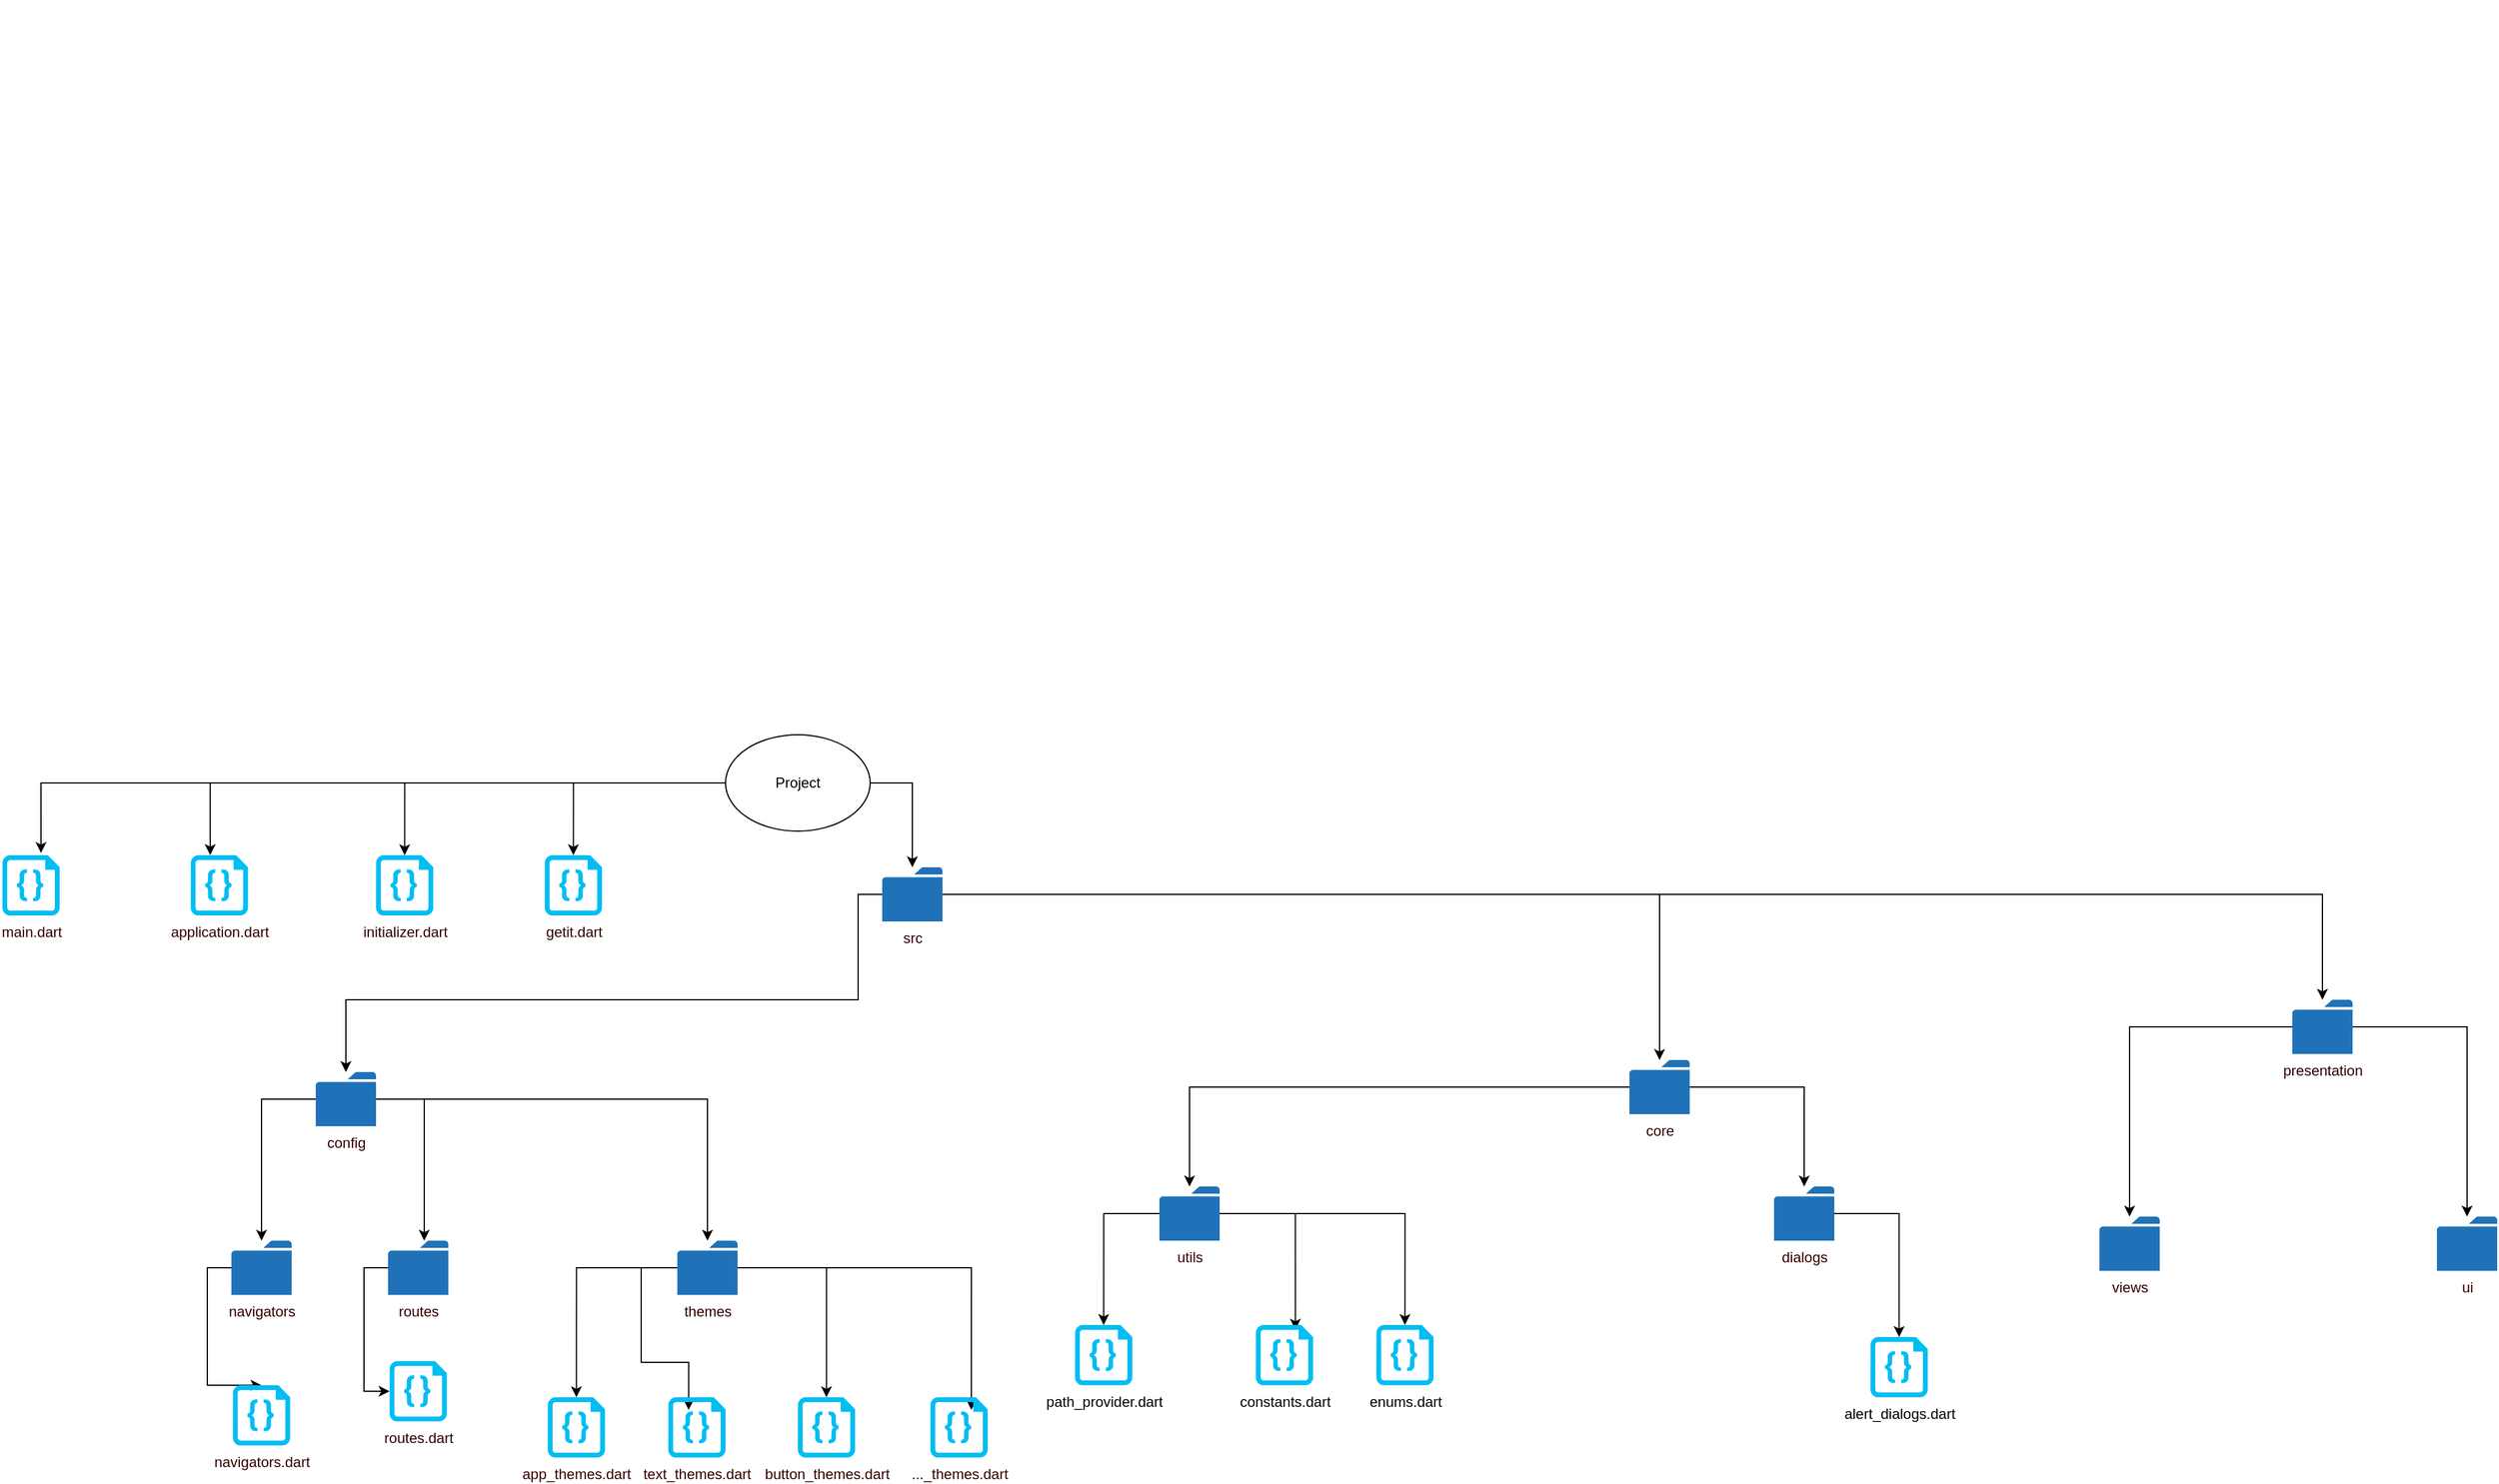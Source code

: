 <mxfile version="20.1.1" type="github" pages="2">
  <diagram id="tFQ0ERwNX2ZqUiJH5gMG" name="Page-1">
    <mxGraphModel dx="2297" dy="1853" grid="1" gridSize="10" guides="1" tooltips="1" connect="1" arrows="1" fold="1" page="1" pageScale="1" pageWidth="850" pageHeight="1100" math="0" shadow="0">
      <root>
        <mxCell id="0" />
        <mxCell id="1" parent="0" />
        <mxCell id="wdb4Ms79B8yGjbeq962m-16" style="edgeStyle=orthogonalEdgeStyle;rounded=0;orthogonalLoop=1;jettySize=auto;html=1;entryX=0.674;entryY=-0.037;entryDx=0;entryDy=0;entryPerimeter=0;fontColor=#330000;" parent="1" source="wdb4Ms79B8yGjbeq962m-2" target="wdb4Ms79B8yGjbeq962m-12" edge="1">
          <mxGeometry relative="1" as="geometry" />
        </mxCell>
        <mxCell id="wdb4Ms79B8yGjbeq962m-18" style="edgeStyle=orthogonalEdgeStyle;rounded=0;orthogonalLoop=1;jettySize=auto;html=1;entryX=0.34;entryY=-0.003;entryDx=0;entryDy=0;entryPerimeter=0;fontColor=#330000;" parent="1" source="wdb4Ms79B8yGjbeq962m-2" target="wdb4Ms79B8yGjbeq962m-11" edge="1">
          <mxGeometry relative="1" as="geometry" />
        </mxCell>
        <mxCell id="wdb4Ms79B8yGjbeq962m-19" style="edgeStyle=orthogonalEdgeStyle;rounded=0;orthogonalLoop=1;jettySize=auto;html=1;entryX=0.5;entryY=0;entryDx=0;entryDy=0;entryPerimeter=0;fontColor=#330000;" parent="1" source="wdb4Ms79B8yGjbeq962m-2" target="wdb4Ms79B8yGjbeq962m-13" edge="1">
          <mxGeometry relative="1" as="geometry" />
        </mxCell>
        <mxCell id="wdb4Ms79B8yGjbeq962m-20" style="edgeStyle=orthogonalEdgeStyle;rounded=0;orthogonalLoop=1;jettySize=auto;html=1;fontColor=#330000;" parent="1" source="wdb4Ms79B8yGjbeq962m-2" target="wdb4Ms79B8yGjbeq962m-15" edge="1">
          <mxGeometry relative="1" as="geometry" />
        </mxCell>
        <mxCell id="XSB1eu32Z3oZ6DMUe11a-2" style="edgeStyle=orthogonalEdgeStyle;rounded=0;orthogonalLoop=1;jettySize=auto;html=1;entryX=0.5;entryY=0;entryDx=0;entryDy=0;entryPerimeter=0;" edge="1" parent="1" source="wdb4Ms79B8yGjbeq962m-2" target="XSB1eu32Z3oZ6DMUe11a-1">
          <mxGeometry relative="1" as="geometry" />
        </mxCell>
        <mxCell id="wdb4Ms79B8yGjbeq962m-2" value="Project" style="ellipse;whiteSpace=wrap;html=1;" parent="1" vertex="1">
          <mxGeometry x="440" y="50" width="120" height="80" as="geometry" />
        </mxCell>
        <mxCell id="wdb4Ms79B8yGjbeq962m-11" value="&lt;div&gt;application.dart&lt;/div&gt;&lt;div&gt;&lt;br&gt;&lt;/div&gt;" style="verticalLabelPosition=bottom;html=1;verticalAlign=top;align=center;strokeColor=none;fillColor=#00BEF2;shape=mxgraph.azure.code_file;pointerEvents=1;fontColor=#330000;" parent="1" vertex="1">
          <mxGeometry x="-3.75" y="150" width="47.5" height="50" as="geometry" />
        </mxCell>
        <mxCell id="wdb4Ms79B8yGjbeq962m-12" value="main.dart" style="verticalLabelPosition=bottom;html=1;verticalAlign=top;align=center;strokeColor=none;fillColor=#00BEF2;shape=mxgraph.azure.code_file;pointerEvents=1;fontColor=#330000;" parent="1" vertex="1">
          <mxGeometry x="-160" y="150" width="47.5" height="50" as="geometry" />
        </mxCell>
        <mxCell id="wdb4Ms79B8yGjbeq962m-13" value="initializer.dart" style="verticalLabelPosition=bottom;html=1;verticalAlign=top;align=center;strokeColor=none;fillColor=#00BEF2;shape=mxgraph.azure.code_file;pointerEvents=1;fontColor=#330000;" parent="1" vertex="1">
          <mxGeometry x="150" y="150" width="47.5" height="50" as="geometry" />
        </mxCell>
        <mxCell id="wdb4Ms79B8yGjbeq962m-30" style="edgeStyle=orthogonalEdgeStyle;rounded=0;orthogonalLoop=1;jettySize=auto;html=1;fontColor=#330000;" parent="1" source="wdb4Ms79B8yGjbeq962m-15" target="wdb4Ms79B8yGjbeq962m-23" edge="1">
          <mxGeometry relative="1" as="geometry">
            <Array as="points">
              <mxPoint x="550" y="183" />
              <mxPoint x="550" y="270" />
              <mxPoint x="125" y="270" />
            </Array>
          </mxGeometry>
        </mxCell>
        <mxCell id="XMhONWHRSR3KESh7TNqj-18" style="edgeStyle=orthogonalEdgeStyle;rounded=0;orthogonalLoop=1;jettySize=auto;html=1;" parent="1" source="wdb4Ms79B8yGjbeq962m-15" target="XMhONWHRSR3KESh7TNqj-19" edge="1">
          <mxGeometry relative="1" as="geometry">
            <mxPoint x="990" y="350" as="targetPoint" />
          </mxGeometry>
        </mxCell>
        <mxCell id="XSB1eu32Z3oZ6DMUe11a-17" style="edgeStyle=orthogonalEdgeStyle;rounded=0;orthogonalLoop=1;jettySize=auto;html=1;" edge="1" parent="1" source="wdb4Ms79B8yGjbeq962m-15" target="XSB1eu32Z3oZ6DMUe11a-18">
          <mxGeometry relative="1" as="geometry">
            <mxPoint x="1770" y="210" as="targetPoint" />
          </mxGeometry>
        </mxCell>
        <mxCell id="wdb4Ms79B8yGjbeq962m-15" value="src" style="sketch=0;pointerEvents=1;shadow=0;dashed=0;html=1;strokeColor=none;labelPosition=center;verticalLabelPosition=bottom;verticalAlign=top;outlineConnect=0;align=center;shape=mxgraph.office.concepts.folder;fillColor=#2072B8;fontColor=#330000;" parent="1" vertex="1">
          <mxGeometry x="570" y="160" width="50" height="45" as="geometry" />
        </mxCell>
        <mxCell id="wdb4Ms79B8yGjbeq962m-31" style="edgeStyle=orthogonalEdgeStyle;rounded=0;orthogonalLoop=1;jettySize=auto;html=1;fontColor=#330000;" parent="1" source="wdb4Ms79B8yGjbeq962m-23" target="wdb4Ms79B8yGjbeq962m-26" edge="1">
          <mxGeometry relative="1" as="geometry" />
        </mxCell>
        <mxCell id="wdb4Ms79B8yGjbeq962m-32" style="edgeStyle=orthogonalEdgeStyle;rounded=0;orthogonalLoop=1;jettySize=auto;html=1;fontColor=#330000;" parent="1" source="wdb4Ms79B8yGjbeq962m-23" target="wdb4Ms79B8yGjbeq962m-27" edge="1">
          <mxGeometry relative="1" as="geometry">
            <mxPoint x="200" y="410" as="targetPoint" />
            <Array as="points">
              <mxPoint x="190" y="353" />
            </Array>
          </mxGeometry>
        </mxCell>
        <mxCell id="wdb4Ms79B8yGjbeq962m-33" style="edgeStyle=orthogonalEdgeStyle;rounded=0;orthogonalLoop=1;jettySize=auto;html=1;fontColor=#330000;" parent="1" source="wdb4Ms79B8yGjbeq962m-23" target="wdb4Ms79B8yGjbeq962m-28" edge="1">
          <mxGeometry relative="1" as="geometry" />
        </mxCell>
        <mxCell id="wdb4Ms79B8yGjbeq962m-23" value="config" style="sketch=0;pointerEvents=1;shadow=0;dashed=0;html=1;strokeColor=none;labelPosition=center;verticalLabelPosition=bottom;verticalAlign=top;outlineConnect=0;align=center;shape=mxgraph.office.concepts.folder;fillColor=#2072B8;fontColor=#330000;" parent="1" vertex="1">
          <mxGeometry x="100" y="330" width="50" height="45" as="geometry" />
        </mxCell>
        <mxCell id="XMhONWHRSR3KESh7TNqj-10" style="edgeStyle=orthogonalEdgeStyle;rounded=0;orthogonalLoop=1;jettySize=auto;html=1;entryX=0.5;entryY=0;entryDx=0;entryDy=0;entryPerimeter=0;" parent="1" source="wdb4Ms79B8yGjbeq962m-26" target="XMhONWHRSR3KESh7TNqj-1" edge="1">
          <mxGeometry relative="1" as="geometry">
            <Array as="points">
              <mxPoint x="10" y="492.5" />
              <mxPoint x="10" y="590" />
            </Array>
          </mxGeometry>
        </mxCell>
        <mxCell id="wdb4Ms79B8yGjbeq962m-26" value="navigators" style="sketch=0;pointerEvents=1;shadow=0;dashed=0;html=1;strokeColor=none;labelPosition=center;verticalLabelPosition=bottom;verticalAlign=top;outlineConnect=0;align=center;shape=mxgraph.office.concepts.folder;fillColor=#2072B8;fontColor=#330000;" parent="1" vertex="1">
          <mxGeometry x="30" y="470" width="50" height="45" as="geometry" />
        </mxCell>
        <mxCell id="XMhONWHRSR3KESh7TNqj-11" style="edgeStyle=orthogonalEdgeStyle;rounded=0;orthogonalLoop=1;jettySize=auto;html=1;" parent="1" source="wdb4Ms79B8yGjbeq962m-27" target="XMhONWHRSR3KESh7TNqj-2" edge="1">
          <mxGeometry relative="1" as="geometry">
            <Array as="points">
              <mxPoint x="140" y="492" />
              <mxPoint x="140" y="595" />
            </Array>
          </mxGeometry>
        </mxCell>
        <mxCell id="wdb4Ms79B8yGjbeq962m-27" value="routes" style="sketch=0;pointerEvents=1;shadow=0;dashed=0;html=1;strokeColor=none;labelPosition=center;verticalLabelPosition=bottom;verticalAlign=top;outlineConnect=0;align=center;shape=mxgraph.office.concepts.folder;fillColor=#2072B8;fontColor=#330000;" parent="1" vertex="1">
          <mxGeometry x="160" y="470" width="50" height="45" as="geometry" />
        </mxCell>
        <mxCell id="XMhONWHRSR3KESh7TNqj-12" style="edgeStyle=orthogonalEdgeStyle;rounded=0;orthogonalLoop=1;jettySize=auto;html=1;entryX=0.5;entryY=0;entryDx=0;entryDy=0;entryPerimeter=0;" parent="1" source="wdb4Ms79B8yGjbeq962m-28" target="XMhONWHRSR3KESh7TNqj-5" edge="1">
          <mxGeometry relative="1" as="geometry" />
        </mxCell>
        <mxCell id="XMhONWHRSR3KESh7TNqj-13" style="edgeStyle=orthogonalEdgeStyle;rounded=0;orthogonalLoop=1;jettySize=auto;html=1;entryX=0.356;entryY=0.211;entryDx=0;entryDy=0;entryPerimeter=0;" parent="1" source="wdb4Ms79B8yGjbeq962m-28" target="XMhONWHRSR3KESh7TNqj-4" edge="1">
          <mxGeometry relative="1" as="geometry">
            <mxPoint x="370" y="510" as="sourcePoint" />
            <Array as="points">
              <mxPoint x="370" y="492" />
              <mxPoint x="370" y="571" />
            </Array>
          </mxGeometry>
        </mxCell>
        <mxCell id="XMhONWHRSR3KESh7TNqj-14" style="edgeStyle=orthogonalEdgeStyle;rounded=0;orthogonalLoop=1;jettySize=auto;html=1;" parent="1" source="wdb4Ms79B8yGjbeq962m-28" target="XMhONWHRSR3KESh7TNqj-6" edge="1">
          <mxGeometry relative="1" as="geometry" />
        </mxCell>
        <mxCell id="XMhONWHRSR3KESh7TNqj-15" style="edgeStyle=orthogonalEdgeStyle;rounded=0;orthogonalLoop=1;jettySize=auto;html=1;entryX=0.715;entryY=0.211;entryDx=0;entryDy=0;entryPerimeter=0;" parent="1" source="wdb4Ms79B8yGjbeq962m-28" target="XMhONWHRSR3KESh7TNqj-7" edge="1">
          <mxGeometry relative="1" as="geometry" />
        </mxCell>
        <mxCell id="wdb4Ms79B8yGjbeq962m-28" value="themes" style="sketch=0;pointerEvents=1;shadow=0;dashed=0;html=1;strokeColor=none;labelPosition=center;verticalLabelPosition=bottom;verticalAlign=top;outlineConnect=0;align=center;shape=mxgraph.office.concepts.folder;fillColor=#2072B8;fontColor=#330000;" parent="1" vertex="1">
          <mxGeometry x="400" y="470" width="50" height="45" as="geometry" />
        </mxCell>
        <mxCell id="XMhONWHRSR3KESh7TNqj-1" value="navigators.dart" style="verticalLabelPosition=bottom;html=1;verticalAlign=top;align=center;strokeColor=none;fillColor=#00BEF2;shape=mxgraph.azure.code_file;pointerEvents=1;fontColor=#330000;" parent="1" vertex="1">
          <mxGeometry x="31.25" y="590" width="47.5" height="50" as="geometry" />
        </mxCell>
        <mxCell id="XMhONWHRSR3KESh7TNqj-2" value="routes.dart" style="verticalLabelPosition=bottom;html=1;verticalAlign=top;align=center;strokeColor=none;fillColor=#00BEF2;shape=mxgraph.azure.code_file;pointerEvents=1;fontColor=#330000;" parent="1" vertex="1">
          <mxGeometry x="161.25" y="570" width="47.5" height="50" as="geometry" />
        </mxCell>
        <mxCell id="XMhONWHRSR3KESh7TNqj-4" value="text_themes.dart" style="verticalLabelPosition=bottom;html=1;verticalAlign=top;align=center;strokeColor=none;fillColor=#00BEF2;shape=mxgraph.azure.code_file;pointerEvents=1;fontColor=#330000;" parent="1" vertex="1">
          <mxGeometry x="392.5" y="600" width="47.5" height="50" as="geometry" />
        </mxCell>
        <mxCell id="XMhONWHRSR3KESh7TNqj-5" value="app_themes.dart" style="verticalLabelPosition=bottom;html=1;verticalAlign=top;align=center;strokeColor=none;fillColor=#00BEF2;shape=mxgraph.azure.code_file;pointerEvents=1;fontColor=#330000;" parent="1" vertex="1">
          <mxGeometry x="292.5" y="600" width="47.5" height="50" as="geometry" />
        </mxCell>
        <mxCell id="XMhONWHRSR3KESh7TNqj-6" value="button_themes.dart" style="verticalLabelPosition=bottom;html=1;verticalAlign=top;align=center;strokeColor=none;fillColor=#00BEF2;shape=mxgraph.azure.code_file;pointerEvents=1;fontColor=#330000;" parent="1" vertex="1">
          <mxGeometry x="500" y="600" width="47.5" height="50" as="geometry" />
        </mxCell>
        <mxCell id="XMhONWHRSR3KESh7TNqj-7" value="..._themes.dart" style="verticalLabelPosition=bottom;html=1;verticalAlign=top;align=center;strokeColor=none;fillColor=#00BEF2;shape=mxgraph.azure.code_file;pointerEvents=1;fontColor=#330000;" parent="1" vertex="1">
          <mxGeometry x="610" y="600" width="47.5" height="50" as="geometry" />
        </mxCell>
        <mxCell id="XMhONWHRSR3KESh7TNqj-22" style="edgeStyle=orthogonalEdgeStyle;rounded=0;orthogonalLoop=1;jettySize=auto;html=1;" parent="1" source="XMhONWHRSR3KESh7TNqj-19" target="XMhONWHRSR3KESh7TNqj-21" edge="1">
          <mxGeometry relative="1" as="geometry" />
        </mxCell>
        <mxCell id="XSB1eu32Z3oZ6DMUe11a-14" style="edgeStyle=orthogonalEdgeStyle;rounded=0;orthogonalLoop=1;jettySize=auto;html=1;" edge="1" parent="1" source="XMhONWHRSR3KESh7TNqj-19" target="XSB1eu32Z3oZ6DMUe11a-13">
          <mxGeometry relative="1" as="geometry" />
        </mxCell>
        <mxCell id="XMhONWHRSR3KESh7TNqj-19" value="core" style="sketch=0;pointerEvents=1;shadow=0;dashed=0;html=1;strokeColor=none;labelPosition=center;verticalLabelPosition=bottom;verticalAlign=top;outlineConnect=0;align=center;shape=mxgraph.office.concepts.folder;fillColor=#2072B8;fontColor=#330000;" parent="1" vertex="1">
          <mxGeometry x="1190" y="320" width="50" height="45" as="geometry" />
        </mxCell>
        <mxCell id="XSB1eu32Z3oZ6DMUe11a-5" style="edgeStyle=orthogonalEdgeStyle;rounded=0;orthogonalLoop=1;jettySize=auto;html=1;entryX=0.5;entryY=0;entryDx=0;entryDy=0;entryPerimeter=0;" edge="1" parent="1" source="XMhONWHRSR3KESh7TNqj-21" target="XSB1eu32Z3oZ6DMUe11a-4">
          <mxGeometry relative="1" as="geometry">
            <mxPoint x="760" y="530.0" as="targetPoint" />
          </mxGeometry>
        </mxCell>
        <mxCell id="XSB1eu32Z3oZ6DMUe11a-7" style="edgeStyle=orthogonalEdgeStyle;rounded=0;orthogonalLoop=1;jettySize=auto;html=1;entryX=0.691;entryY=0.077;entryDx=0;entryDy=0;entryPerimeter=0;" edge="1" parent="1" source="XMhONWHRSR3KESh7TNqj-21" target="XSB1eu32Z3oZ6DMUe11a-6">
          <mxGeometry relative="1" as="geometry" />
        </mxCell>
        <mxCell id="XSB1eu32Z3oZ6DMUe11a-9" style="edgeStyle=orthogonalEdgeStyle;rounded=0;orthogonalLoop=1;jettySize=auto;html=1;entryX=0.5;entryY=0;entryDx=0;entryDy=0;entryPerimeter=0;" edge="1" parent="1" source="XMhONWHRSR3KESh7TNqj-21" target="XSB1eu32Z3oZ6DMUe11a-8">
          <mxGeometry relative="1" as="geometry" />
        </mxCell>
        <mxCell id="XMhONWHRSR3KESh7TNqj-21" value="utils&lt;br&gt;" style="sketch=0;pointerEvents=1;shadow=0;dashed=0;html=1;strokeColor=none;labelPosition=center;verticalLabelPosition=bottom;verticalAlign=top;outlineConnect=0;align=center;shape=mxgraph.office.concepts.folder;fillColor=#2072B8;fontColor=#330000;" parent="1" vertex="1">
          <mxGeometry x="800" y="425" width="50" height="45" as="geometry" />
        </mxCell>
        <mxCell id="CAwOL5QMBkqDmIfasCQM-1" value="" style="shape=image;verticalLabelPosition=bottom;labelBackgroundColor=default;verticalAlign=top;aspect=fixed;imageAspect=0;image=https://miro.medium.com/max/1400/1*6DTVfk1ETWwVXDxYhOXodg.png;" vertex="1" parent="1">
          <mxGeometry x="660" y="-560" width="1135.44" height="690" as="geometry" />
        </mxCell>
        <mxCell id="XSB1eu32Z3oZ6DMUe11a-1" value="getit.dart" style="verticalLabelPosition=bottom;html=1;verticalAlign=top;align=center;strokeColor=none;fillColor=#00BEF2;shape=mxgraph.azure.code_file;pointerEvents=1;fontColor=#330000;" vertex="1" parent="1">
          <mxGeometry x="290" y="150" width="47.5" height="50" as="geometry" />
        </mxCell>
        <mxCell id="XSB1eu32Z3oZ6DMUe11a-4" value="&lt;span style=&quot;color: rgb(0, 0, 0);&quot;&gt;path_provider.dart&lt;/span&gt;" style="verticalLabelPosition=bottom;html=1;verticalAlign=top;align=center;strokeColor=none;fillColor=#00BEF2;shape=mxgraph.azure.code_file;pointerEvents=1;fontColor=#330000;" vertex="1" parent="1">
          <mxGeometry x="730" y="540" width="47.5" height="50" as="geometry" />
        </mxCell>
        <mxCell id="XSB1eu32Z3oZ6DMUe11a-6" value="&lt;font color=&quot;#000000&quot;&gt;constants.dart&lt;/font&gt;" style="verticalLabelPosition=bottom;html=1;verticalAlign=top;align=center;strokeColor=none;fillColor=#00BEF2;shape=mxgraph.azure.code_file;pointerEvents=1;fontColor=#330000;" vertex="1" parent="1">
          <mxGeometry x="880" y="540" width="47.5" height="50" as="geometry" />
        </mxCell>
        <mxCell id="XSB1eu32Z3oZ6DMUe11a-8" value="&lt;font color=&quot;#000000&quot;&gt;enums.dart&lt;/font&gt;" style="verticalLabelPosition=bottom;html=1;verticalAlign=top;align=center;strokeColor=none;fillColor=#00BEF2;shape=mxgraph.azure.code_file;pointerEvents=1;fontColor=#330000;" vertex="1" parent="1">
          <mxGeometry x="980" y="540" width="47.5" height="50" as="geometry" />
        </mxCell>
        <mxCell id="XSB1eu32Z3oZ6DMUe11a-16" style="edgeStyle=orthogonalEdgeStyle;rounded=0;orthogonalLoop=1;jettySize=auto;html=1;" edge="1" parent="1" source="XSB1eu32Z3oZ6DMUe11a-13" target="XSB1eu32Z3oZ6DMUe11a-15">
          <mxGeometry relative="1" as="geometry" />
        </mxCell>
        <mxCell id="XSB1eu32Z3oZ6DMUe11a-13" value="dialogs" style="sketch=0;pointerEvents=1;shadow=0;dashed=0;html=1;strokeColor=none;labelPosition=center;verticalLabelPosition=bottom;verticalAlign=top;outlineConnect=0;align=center;shape=mxgraph.office.concepts.folder;fillColor=#2072B8;fontColor=#330000;" vertex="1" parent="1">
          <mxGeometry x="1310" y="425" width="50" height="45" as="geometry" />
        </mxCell>
        <mxCell id="XSB1eu32Z3oZ6DMUe11a-15" value="&lt;font color=&quot;#000000&quot;&gt;alert_dialogs.dart&lt;/font&gt;" style="verticalLabelPosition=bottom;html=1;verticalAlign=top;align=center;strokeColor=none;fillColor=#00BEF2;shape=mxgraph.azure.code_file;pointerEvents=1;fontColor=#330000;" vertex="1" parent="1">
          <mxGeometry x="1390" y="550" width="47.5" height="50" as="geometry" />
        </mxCell>
        <mxCell id="XSB1eu32Z3oZ6DMUe11a-19" style="edgeStyle=orthogonalEdgeStyle;rounded=0;orthogonalLoop=1;jettySize=auto;html=1;" edge="1" parent="1" source="XSB1eu32Z3oZ6DMUe11a-18" target="XSB1eu32Z3oZ6DMUe11a-20">
          <mxGeometry relative="1" as="geometry">
            <mxPoint x="1610" y="410" as="targetPoint" />
          </mxGeometry>
        </mxCell>
        <mxCell id="XSB1eu32Z3oZ6DMUe11a-23" style="edgeStyle=orthogonalEdgeStyle;rounded=0;orthogonalLoop=1;jettySize=auto;html=1;" edge="1" parent="1" source="XSB1eu32Z3oZ6DMUe11a-18" target="XSB1eu32Z3oZ6DMUe11a-22">
          <mxGeometry relative="1" as="geometry" />
        </mxCell>
        <mxCell id="XSB1eu32Z3oZ6DMUe11a-18" value="presentation" style="sketch=0;pointerEvents=1;shadow=0;dashed=0;html=1;strokeColor=none;labelPosition=center;verticalLabelPosition=bottom;verticalAlign=top;outlineConnect=0;align=center;shape=mxgraph.office.concepts.folder;fillColor=#2072B8;fontColor=#330000;" vertex="1" parent="1">
          <mxGeometry x="1740" y="270" width="50" height="45" as="geometry" />
        </mxCell>
        <mxCell id="XSB1eu32Z3oZ6DMUe11a-20" value="views" style="sketch=0;pointerEvents=1;shadow=0;dashed=0;html=1;strokeColor=none;labelPosition=center;verticalLabelPosition=bottom;verticalAlign=top;outlineConnect=0;align=center;shape=mxgraph.office.concepts.folder;fillColor=#2072B8;fontColor=#330000;" vertex="1" parent="1">
          <mxGeometry x="1580" y="450" width="50" height="45" as="geometry" />
        </mxCell>
        <mxCell id="XSB1eu32Z3oZ6DMUe11a-22" value="ui" style="sketch=0;pointerEvents=1;shadow=0;dashed=0;html=1;strokeColor=none;labelPosition=center;verticalLabelPosition=bottom;verticalAlign=top;outlineConnect=0;align=center;shape=mxgraph.office.concepts.folder;fillColor=#2072B8;fontColor=#330000;" vertex="1" parent="1">
          <mxGeometry x="1860" y="450" width="50" height="45" as="geometry" />
        </mxCell>
      </root>
    </mxGraphModel>
  </diagram>
  <diagram id="EL8yksBnnI-XilD_iryw" name="Docs">
    <mxGraphModel dx="964" dy="502" grid="0" gridSize="10" guides="1" tooltips="1" connect="1" arrows="1" fold="1" page="0" pageScale="1" pageWidth="850" pageHeight="1100" math="0" shadow="0">
      <root>
        <mxCell id="0" />
        <mxCell id="1" parent="0" />
        <mxCell id="3huUiU416Az3x12VKgdW-2" value="&lt;div style=&quot;box-sizing: inherit; word-break: break-word; overflow-wrap: break-word;&quot; class=&quot;it iu iv iw ix&quot;&gt;&lt;div style=&quot;box-sizing: inherit;&quot; class=&quot;&quot;&gt;&lt;h1 style=&quot;box-sizing: inherit; margin: 0.6em 0px -0.27em; font-family: sohne, &amp;quot;Helvetica Neue&amp;quot;, Helvetica, Arial, sans-serif; color: rgb(41, 41, 41); line-height: 40px; letter-spacing: -0.016em; font-style: normal; font-weight: 700; font-size: 32px;&quot; data-selectable-paragraph=&quot;&quot; class=&quot;pw-post-title iy iz ja bn jb jc jd je jf jg jh ji jj jk jl jm jn jo jp jq jr js jt ju jv jw gc&quot; id=&quot;1c21&quot;&gt;Exploring Flutter Command and RVMS&lt;/h1&gt;&lt;/div&gt;&lt;figure style=&quot;box-sizing: inherit; margin: 40px auto 0px; clear: both;&quot; class=&quot;gr gt jy jz ka kb gn go paragraph-image&quot;&gt;&lt;div style=&quot;box-sizing: inherit; width: 692px; position: relative; cursor: zoom-in; z-index: auto; transition: transform 300ms cubic-bezier(0.2, 0, 0.2, 1) 0s;&quot; class=&quot;kc kd dq ke cf kf&quot; tabindex=&quot;0&quot; role=&quot;button&quot;&gt;&lt;div style=&quot;box-sizing: inherit; margin-left: auto; margin-right: auto; max-width: 3244px;&quot; class=&quot;gn go jx&quot;&gt;&lt;img style=&quot;box-sizing: inherit; vertical-align: middle; width: 692px; max-width: 100%; height: auto;&quot; role=&quot;presentation&quot; loading=&quot;lazy&quot; height=&quot;532&quot; width=&quot;700&quot; src=&quot;https://miro.medium.com/max/1400/0*lUATHQMQDas9aCUV&quot; class=&quot;cf kg kh&quot; alt=&quot;&quot;&gt;&lt;/div&gt;&lt;/div&gt;&lt;figcaption style=&quot;box-sizing: inherit; font-weight: 400; text-align: center; font-family: sohne, &amp;quot;Helvetica Neue&amp;quot;, Helvetica, Arial, sans-serif; font-size: 14px; line-height: 20px; color: rgb(117, 117, 117); margin-left: auto; margin-right: auto; max-width: 728px; margin-top: 10px;&quot; data-selectable-paragraph=&quot;&quot; class=&quot;ki bm gp gn go kj kk bn b bo bp co&quot;&gt;Photo by&lt;span&gt;&amp;nbsp;&lt;/span&gt;&lt;a style=&quot;box-sizing: inherit; color: inherit; text-decoration: underline; -webkit-tap-highlight-color: transparent;&quot; target=&quot;_blank&quot; rel=&quot;noopener ugc nofollow&quot; href=&quot;https://unsplash.com/@hannahjoshua?utm_source=medium&amp;amp;utm_medium=referral&quot; class=&quot;au kl&quot;&gt;Hannah Joshua&lt;/a&gt;&lt;span&gt;&amp;nbsp;&lt;/span&gt;on&lt;span&gt;&amp;nbsp;&lt;/span&gt;&lt;a style=&quot;box-sizing: inherit; color: inherit; text-decoration: underline; -webkit-tap-highlight-color: transparent;&quot; target=&quot;_blank&quot; rel=&quot;noopener ugc nofollow&quot; href=&quot;https://unsplash.com/?utm_source=medium&amp;amp;utm_medium=referral&quot; class=&quot;au kl&quot;&gt;Unsplash&lt;/a&gt;&lt;/figcaption&gt;&lt;/figure&gt;&lt;p style=&quot;box-sizing: inherit; margin: 2em 0px -0.46em; font-weight: 400; color: rgb(41, 41, 41); word-break: break-word; font-style: normal; line-height: 32px; letter-spacing: -0.003em; font-family: charter, Georgia, Cambria, &amp;quot;Times New Roman&amp;quot;, Times, serif; font-size: 20px;&quot; data-selectable-paragraph=&quot;&quot; class=&quot;pw-post-body-paragraph km kn ja ko b kp kq kr ks kt ku kv kw kx ky kz la lb lc ld le lf lg lh li lj it gc&quot; id=&quot;ceee&quot;&gt;Flutter state management and Architecture is one of the hottest topics in the flutter community, while there is a multitude of options, let’s explore one of the more fairly recent packages that takes a different approach than most popular packages.&lt;/p&gt;&lt;p style=&quot;box-sizing: inherit; margin: 2em 0px -0.46em; font-weight: 400; color: rgb(41, 41, 41); word-break: break-word; font-style: normal; line-height: 32px; letter-spacing: -0.003em; font-family: charter, Georgia, Cambria, &amp;quot;Times New Roman&amp;quot;, Times, serif; font-size: 20px;&quot; data-selectable-paragraph=&quot;&quot; class=&quot;pw-post-body-paragraph km kn ja ko b kp kq kr ks kt ku kv kw kx ky kz la lb lc ld le lf lg lh li lj it gc&quot; id=&quot;45a7&quot;&gt;&lt;a style=&quot;box-sizing: inherit; color: inherit; text-decoration: underline; -webkit-tap-highlight-color: transparent;&quot; target=&quot;_blank&quot; rel=&quot;noopener ugc nofollow&quot; href=&quot;https://pub.dev/packages/flutter_command&quot; class=&quot;au kl&quot;&gt;&lt;em style=&quot;box-sizing: inherit; font-style: italic;&quot; class=&quot;lk&quot;&gt;flutter_command&lt;/em&gt;&lt;/a&gt;&lt;em style=&quot;box-sizing: inherit; font-style: italic;&quot; class=&quot;lk&quot;&gt;&lt;span&gt;&amp;nbsp;&lt;/span&gt;by&lt;/em&gt;&lt;a style=&quot;box-sizing: inherit; color: inherit; text-decoration: underline; -webkit-tap-highlight-color: transparent;&quot; target=&quot;_blank&quot; rel=&quot;noopener ugc nofollow&quot; href=&quot;https://twitter.com/ThomasBurkhartB&quot; class=&quot;au kl&quot;&gt;&lt;em style=&quot;box-sizing: inherit; font-style: italic;&quot; class=&quot;lk&quot;&gt;&lt;span&gt;&amp;nbsp;&lt;/span&gt;&lt;/em&gt;Thomas Burkhart&lt;/a&gt;&lt;span&gt;&amp;nbsp;&lt;/span&gt;is a reiteration and a simplified version of the previous package which aimed at the same architecture,&lt;span&gt;&amp;nbsp;&lt;/span&gt;&lt;a style=&quot;box-sizing: inherit; color: inherit; text-decoration: underline; -webkit-tap-highlight-color: transparent;&quot; target=&quot;_blank&quot; rel=&quot;noopener ugc nofollow&quot; href=&quot;https://pub.dev/packages/rx_command&quot; class=&quot;au kl&quot;&gt;rx_command&lt;/a&gt;.&lt;/p&gt;&lt;h1 style=&quot;box-sizing: inherit; margin: 3.14em 0px -0.37em; font-family: sohne, &amp;quot;Helvetica Neue&amp;quot;, Helvetica, Arial, sans-serif; color: rgb(41, 41, 41); font-style: normal; line-height: 28px; letter-spacing: 0px; font-weight: 600; font-size: 22px;&quot; data-selectable-paragraph=&quot;&quot; class=&quot;ll lm ja bn ln lo lp lq lr ls lt lu lv lw lx ly lz ma mb mc md me mf mg mh mi gc&quot; id=&quot;0445&quot;&gt;Why RVMS?&lt;/h1&gt;&lt;p style=&quot;box-sizing: inherit; margin: 0.86em 0px -0.46em; font-weight: 400; color: rgb(41, 41, 41); word-break: break-word; font-style: normal; line-height: 32px; letter-spacing: -0.003em; font-family: charter, Georgia, Cambria, &amp;quot;Times New Roman&amp;quot;, Times, serif; font-size: 20px;&quot; data-selectable-paragraph=&quot;&quot; class=&quot;pw-post-body-paragraph km kn ja ko b kp mj kr ks kt mk kv kw kx ml kz la lb mm ld le lf mn lh li lj it gc&quot; id=&quot;f6b9&quot;&gt;The most popular architectures for flutter are usually&lt;span&gt;&amp;nbsp;&lt;/span&gt;&lt;em style=&quot;box-sizing: inherit; font-style: italic;&quot; class=&quot;lk&quot;&gt;BLoC&lt;/em&gt;,&lt;span&gt;&amp;nbsp;&lt;/span&gt;&lt;em style=&quot;box-sizing: inherit; font-style: italic;&quot; class=&quot;lk&quot;&gt;MVC&lt;/em&gt;, or&lt;span&gt;&amp;nbsp;&lt;/span&gt;&lt;em style=&quot;box-sizing: inherit; font-style: italic;&quot; class=&quot;lk&quot;&gt;MVVM&lt;/em&gt;. But on second thought, as described by Thomas, these almost feel unintuitive to the way flutter is built. Although it is practically possible to implement them, flutter follows a reactive approach where the UI reacts to the data flow.&lt;/p&gt;&lt;p style=&quot;box-sizing: inherit; margin: 2em 0px -0.46em; font-weight: 400; color: rgb(41, 41, 41); word-break: break-word; font-style: normal; line-height: 32px; letter-spacing: -0.003em; font-family: charter, Georgia, Cambria, &amp;quot;Times New Roman&amp;quot;, Times, serif; font-size: 20px;&quot; data-selectable-paragraph=&quot;&quot; class=&quot;pw-post-body-paragraph km kn ja ko b kp kq kr ks kt ku kv kw kx ky kz la lb lc ld le lf lg lh li lj it gc&quot; id=&quot;34fa&quot;&gt;BLoC accomplishes this but at the expense of boilerplate code and making the file structure more complex, while MVVM on the other hand is much less intuitive for the reactive nature of flutter as it is more suitable to Native android or Xamarian where the UI elements are in XML and need have a ViewModel Associated with, to represent and update the UI accordingly.&lt;/p&gt;&lt;p style=&quot;box-sizing: inherit; margin: 2em 0px -0.46em; font-weight: 400; color: rgb(41, 41, 41); word-break: break-word; font-style: normal; line-height: 32px; letter-spacing: -0.003em; font-family: charter, Georgia, Cambria, &amp;quot;Times New Roman&amp;quot;, Times, serif; font-size: 20px;&quot; data-selectable-paragraph=&quot;&quot; class=&quot;pw-post-body-paragraph km kn ja ko b kp kq kr ks kt ku kv kw kx ky kz la lb lc ld le lf lg lh li lj it gc&quot; id=&quot;7c64&quot;&gt;But Flutter widgets are self-responsible and can handle state without the need for any ViewModel, and they do not communicate via bindings like native android does to update its views, flutter widgets always rebuild instead.&lt;/p&gt;&lt;h1 style=&quot;box-sizing: inherit; margin: 3.14em 0px -0.37em; font-family: sohne, &amp;quot;Helvetica Neue&amp;quot;, Helvetica, Arial, sans-serif; color: rgb(41, 41, 41); font-style: normal; line-height: 28px; letter-spacing: 0px; font-weight: 600; font-size: 22px;&quot; data-selectable-paragraph=&quot;&quot; class=&quot;ll lm ja bn ln lo lp lq lr ls lt lu lv lw lx ly lz ma mb mc md me mf mg mh mi gc&quot; id=&quot;6c05&quot;&gt;The Basics&lt;/h1&gt;&lt;p style=&quot;box-sizing: inherit; margin: 0.86em 0px -0.46em; font-weight: 400; color: rgb(41, 41, 41); word-break: break-word; font-style: normal; line-height: 32px; letter-spacing: -0.003em; font-family: charter, Georgia, Cambria, &amp;quot;Times New Roman&amp;quot;, Times, serif; font-size: 20px;&quot; data-selectable-paragraph=&quot;&quot; class=&quot;pw-post-body-paragraph km kn ja ko b kp mj kr ks kt mk kv kw kx ml kz la lb mm ld le lf mn lh li lj it gc&quot; id=&quot;d754&quot;&gt;RVMS (Reactive Views, Managers, Services) is again, a reiteration of the previous architecture,&lt;span&gt;&amp;nbsp;&lt;/span&gt;&lt;strong style=&quot;box-sizing: inherit; font-weight: 700; font-family: charter, Georgia, Cambria, &amp;quot;Times New Roman&amp;quot;, Times, serif;&quot; class=&quot;ko jb&quot;&gt;RxVMS,&lt;/strong&gt;&lt;span&gt;&amp;nbsp;&lt;/span&gt;&lt;strong style=&quot;box-sizing: inherit; font-weight: 700; font-family: charter, Georgia, Cambria, &amp;quot;Times New Roman&amp;quot;, Times, serif;&quot; class=&quot;ko jb&quot;&gt;RVMS&lt;/strong&gt;&lt;span&gt;&amp;nbsp;&lt;/span&gt;simplifies the process by removing the Reactive part,&lt;span&gt;&amp;nbsp;&lt;/span&gt;&lt;em style=&quot;box-sizing: inherit; font-style: italic;&quot; class=&quot;lk&quot;&gt;streams&lt;/em&gt;&lt;span&gt;&amp;nbsp;&lt;/span&gt;with&lt;span&gt;&amp;nbsp;&lt;/span&gt;&lt;strong style=&quot;box-sizing: inherit; font-weight: 700; font-family: charter, Georgia, Cambria, &amp;quot;Times New Roman&amp;quot;, Times, serif;&quot; class=&quot;ko jb&quot;&gt;ValueNotifiers&lt;/strong&gt;.&lt;/p&gt;&lt;h2 style=&quot;box-sizing: inherit; margin: 2.37em 0px -0.31em; font-family: sohne, &amp;quot;Helvetica Neue&amp;quot;, Helvetica, Arial, sans-serif; color: rgb(41, 41, 41); font-style: normal; letter-spacing: 0px; font-weight: 600; line-height: 24px; font-size: 20px;&quot; data-selectable-paragraph=&quot;&quot; class=&quot;mo lm ja bn ln mp mq mr lr ms mt mu lv kx mv mw lz lb mx my md lf mz na mh nb gc&quot; id=&quot;72bf&quot;&gt;Services&lt;/h2&gt;&lt;p style=&quot;box-sizing: inherit; margin: 0.86em 0px -0.46em; font-weight: 400; color: rgb(41, 41, 41); word-break: break-word; font-style: normal; line-height: 32px; letter-spacing: -0.003em; font-family: charter, Georgia, Cambria, &amp;quot;Times New Roman&amp;quot;, Times, serif; font-size: 20px;&quot; data-selectable-paragraph=&quot;&quot; class=&quot;pw-post-body-paragraph km kn ja ko b kp mj kr ks kt mk kv kw kx ml kz la lb mm ld le lf mn lh li lj it gc&quot; id=&quot;d2b6&quot;&gt;Handle, incoming and outgoing requests with external services like a database, authentication, or geolocation service. They can be classes or interfaces that define the different types of requests needed by the app to fulfill its data requirements. They are not visible to the view and do not change any state.&lt;/p&gt;&lt;h2 style=&quot;box-sizing: inherit; margin: 2.37em 0px -0.31em; font-family: sohne, &amp;quot;Helvetica Neue&amp;quot;, Helvetica, Arial, sans-serif; color: rgb(41, 41, 41); font-style: normal; letter-spacing: 0px; font-weight: 600; line-height: 24px; font-size: 20px;&quot; data-selectable-paragraph=&quot;&quot; class=&quot;mo lm ja bn ln mp mq mr lr ms mt mu lv kx mv mw lz lb mx my md lf mz na mh nb gc&quot; id=&quot;0825&quot;&gt;Managers&lt;/h2&gt;&lt;p style=&quot;box-sizing: inherit; margin: 0.86em 0px -0.46em; font-weight: 400; color: rgb(41, 41, 41); word-break: break-word; font-style: normal; line-height: 32px; letter-spacing: -0.003em; font-family: charter, Georgia, Cambria, &amp;quot;Times New Roman&amp;quot;, Times, serif; font-size: 20px;&quot; data-selectable-paragraph=&quot;&quot; class=&quot;pw-post-body-paragraph km kn ja ko b kp mj kr ks kt mk kv kw kx ml kz la lb mm ld le lf mn lh li lj it gc&quot; id=&quot;be86&quot;&gt;Managers are responsible for managing the business logic of the app and communicating incoming data to the&lt;span&gt;&amp;nbsp;&lt;/span&gt;&lt;em style=&quot;box-sizing: inherit; font-style: italic;&quot; class=&quot;lk&quot;&gt;Views&lt;/em&gt;&lt;span&gt;&amp;nbsp;&lt;/span&gt;via state updates. It groups together use cases or logic that multiple connected Views might use. Basically, managers act as the middle man between the Services and Views by sending data and transforming it, if required.&lt;/p&gt;&lt;h2 style=&quot;box-sizing: inherit; margin: 2.37em 0px -0.31em; font-family: sohne, &amp;quot;Helvetica Neue&amp;quot;, Helvetica, Arial, sans-serif; color: rgb(41, 41, 41); font-style: normal; letter-spacing: 0px; font-weight: 600; line-height: 24px; font-size: 20px;&quot; data-selectable-paragraph=&quot;&quot; class=&quot;mo lm ja bn ln mp mq mr lr ms mt mu lv kx mv mw lz lb mx my md lf mz na mh nb gc&quot; id=&quot;3350&quot;&gt;Views&lt;/h2&gt;&lt;p style=&quot;box-sizing: inherit; margin: 0.86em 0px -0.46em; font-weight: 400; color: rgb(41, 41, 41); word-break: break-word; font-style: normal; line-height: 32px; letter-spacing: -0.003em; font-family: charter, Georgia, Cambria, &amp;quot;Times New Roman&amp;quot;, Times, serif; font-size: 20px;&quot; data-selectable-paragraph=&quot;&quot; class=&quot;pw-post-body-paragraph km kn ja ko b kp mj kr ks kt mk kv kw kx ml kz la lb mm ld le lf mn lh li lj it gc&quot; id=&quot;f324&quot;&gt;Views are what a user sees on the screen, it describes how UI on the screen should look like, and what layout it should follow. Views consume the incoming data from the managers and send back any interaction that a user makes. In flutter,&lt;span&gt;&amp;nbsp;&lt;/span&gt;&lt;em style=&quot;box-sizing: inherit; font-style: italic;&quot; class=&quot;lk&quot;&gt;Views&lt;/em&gt;&lt;span&gt;&amp;nbsp;&lt;/span&gt;are described using&lt;span&gt;&amp;nbsp;&lt;/span&gt;&lt;em style=&quot;box-sizing: inherit; font-style: italic;&quot; class=&quot;lk&quot;&gt;StatefulWidget&lt;/em&gt;&lt;span&gt;&amp;nbsp;&lt;/span&gt;or a&lt;span&gt;&amp;nbsp;&lt;/span&gt;&lt;em style=&quot;box-sizing: inherit; font-style: italic;&quot; class=&quot;lk&quot;&gt;StatelessWidget&lt;/em&gt;. Flutter’s declarative UI makes this simple.&lt;/p&gt;&lt;figure style=&quot;box-sizing: inherit; margin: 56px auto 0px; clear: both;&quot; class=&quot;nd ne nf ng gz kb gn go paragraph-image&quot;&gt;&lt;div style=&quot;box-sizing: inherit; width: 692px; position: relative; cursor: zoom-in; z-index: auto; transition: transform 300ms cubic-bezier(0.2, 0, 0.2, 1) 0s;&quot; class=&quot;kc kd dq ke cf kf&quot; tabindex=&quot;0&quot; role=&quot;button&quot;&gt;&lt;div style=&quot;box-sizing: inherit; margin-left: auto; margin-right: auto; max-width: 944px;&quot; class=&quot;gn go nc&quot;&gt;&lt;img style=&quot;box-sizing: inherit; vertical-align: middle; width: 692px; max-width: 100%; height: auto;&quot; role=&quot;presentation&quot; loading=&quot;lazy&quot; height=&quot;425&quot; width=&quot;700&quot; src=&quot;https://miro.medium.com/max/1400/1*6DTVfk1ETWwVXDxYhOXodg.png&quot; class=&quot;cf kg kh&quot; alt=&quot;&quot;&gt;&lt;/div&gt;&lt;/div&gt;&lt;figcaption style=&quot;box-sizing: inherit; font-weight: 400; text-align: center; font-family: sohne, &amp;quot;Helvetica Neue&amp;quot;, Helvetica, Arial, sans-serif; font-size: 14px; line-height: 20px; color: rgb(117, 117, 117); margin-left: auto; margin-right: auto; max-width: 728px; margin-top: 10px;&quot; data-selectable-paragraph=&quot;&quot; class=&quot;ki bm gp gn go kj kk bn b bo bp co&quot;&gt;RVMS by Thomas Burkhart&lt;/figcaption&gt;&lt;/figure&gt;&lt;/div&gt;&lt;div style=&quot;box-sizing: inherit; display: flex; justify-content: center; padding-top: 24px; margin-top: 32px; margin-bottom: 14px; padding-bottom: 10px;&quot; role=&quot;separator&quot; class=&quot;o dz nh ni if nj&quot;&gt;&lt;span style=&quot;box-sizing: inherit; display: inline-block; border-radius: 50%; background-color: rgb(8, 8, 8); height: 3px; width: 3px; margin-right: 20px;&quot; class=&quot;nk fn cj nl nm nn&quot;&gt;&lt;/span&gt;&lt;span style=&quot;box-sizing: inherit; display: inline-block; border-radius: 50%; background-color: rgb(8, 8, 8); height: 3px; width: 3px; margin-right: 20px;&quot; class=&quot;nk fn cj nl nm nn&quot;&gt;&lt;/span&gt;&lt;span style=&quot;box-sizing: inherit; display: inline-block; border-radius: 50%; background-color: rgb(8, 8, 8); height: 3px; width: 3px;&quot; class=&quot;nk fn cj nl nm&quot;&gt;&lt;/span&gt;&lt;/div&gt;&lt;div style=&quot;box-sizing: inherit; word-break: break-word; overflow-wrap: break-word;&quot; class=&quot;it iu iv iw ix&quot;&gt;&lt;h1 style=&quot;box-sizing: inherit; margin: 2.05em 0px -0.37em; font-family: sohne, &amp;quot;Helvetica Neue&amp;quot;, Helvetica, Arial, sans-serif; color: rgb(41, 41, 41); font-style: normal; line-height: 28px; letter-spacing: 0px; font-weight: 600; font-size: 22px;&quot; data-selectable-paragraph=&quot;&quot; class=&quot;ll lm ja bn ln lo no lq lr ls np lu lv lw nq ly lz ma nr mc md me ns mg mh mi gc&quot; id=&quot;47f4&quot;&gt;RVMS with Flutter Command&lt;/h1&gt;&lt;p style=&quot;box-sizing: inherit; margin: 0.86em 0px -0.46em; font-weight: 400; color: rgb(41, 41, 41); word-break: break-word; font-style: normal; line-height: 32px; letter-spacing: -0.003em; font-family: charter, Georgia, Cambria, &amp;quot;Times New Roman&amp;quot;, Times, serif; font-size: 20px;&quot; data-selectable-paragraph=&quot;&quot; class=&quot;pw-post-body-paragraph km kn ja ko b kp mj kr ks kt mk kv kw kx ml kz la lb mm ld le lf mn lh li lj it gc&quot; id=&quot;4ebb&quot;&gt;Let’s see how we can implement&lt;span&gt;&amp;nbsp;&lt;/span&gt;&lt;strong style=&quot;box-sizing: inherit; font-weight: 700; font-family: charter, Georgia, Cambria, &amp;quot;Times New Roman&amp;quot;, Times, serif;&quot; class=&quot;ko jb&quot;&gt;&lt;em style=&quot;box-sizing: inherit; font-style: italic;&quot; class=&quot;lk&quot;&gt;RVMS&lt;/em&gt;&lt;/strong&gt;&lt;span&gt;&amp;nbsp;&lt;/span&gt;using&lt;span&gt;&amp;nbsp;&lt;/span&gt;&lt;em style=&quot;box-sizing: inherit; font-style: italic;&quot; class=&quot;lk&quot;&gt;flutter_command&lt;/em&gt;&lt;span&gt;&amp;nbsp;&lt;/span&gt;which was specifically built to facilitate this architecture.&lt;/p&gt;&lt;p style=&quot;box-sizing: inherit; margin: 2em 0px -0.46em; font-weight: 400; color: rgb(41, 41, 41); word-break: break-word; font-style: normal; line-height: 32px; letter-spacing: -0.003em; font-family: charter, Georgia, Cambria, &amp;quot;Times New Roman&amp;quot;, Times, serif; font-size: 20px;&quot; data-selectable-paragraph=&quot;&quot; class=&quot;pw-post-body-paragraph km kn ja ko b kp kq kr ks kt ku kv kw kx ky kz la lb lc ld le lf lg lh li lj it gc&quot; id=&quot;36bf&quot;&gt;We’ll build a classic&lt;span&gt;&amp;nbsp;&lt;/span&gt;&lt;em style=&quot;box-sizing: inherit; font-style: italic;&quot; class=&quot;lk&quot;&gt;hacker news&lt;/em&gt;&lt;span&gt;&amp;nbsp;&lt;/span&gt;app with a couple of simple API calls and views and explore how we can achieve the above architecture.&lt;/p&gt;&lt;pre style=&quot;box-sizing: inherit; margin: 56px 0px 0px; background: rgb(242, 242, 242); padding: 20px; overflow-x: auto;&quot; class=&quot;nd ne nf ng gz nt bt nu&quot;&gt;&lt;span style=&quot;box-sizing: inherit; font-weight: 400; display: block; font-size: 16px; color: rgb(41, 41, 41); font-style: normal; letter-spacing: -0.022em; line-height: 1.18; font-family: Menlo, Monaco, &amp;quot;Courier New&amp;quot;, Courier, monospace; margin-top: -0.09em; margin-bottom: -0.09em;&quot; data-selectable-paragraph=&quot;&quot; class=&quot;gc mo lm ja nv b do nw nx l ny&quot; id=&quot;f2f4&quot;&gt;.&lt;br style=&quot;box-sizing: inherit;&quot;&gt;├── home&lt;br style=&quot;box-sizing: inherit;&quot;&gt;│   ├── manager&lt;br style=&quot;box-sizing: inherit;&quot;&gt;│   │   └── home.manager.dart&lt;br style=&quot;box-sizing: inherit;&quot;&gt;│   ├── service&lt;br style=&quot;box-sizing: inherit;&quot;&gt;│   │   ├── locator.dart&lt;br style=&quot;box-sizing: inherit;&quot;&gt;│   │   └── repo.dart&lt;br style=&quot;box-sizing: inherit;&quot;&gt;│   └── views&lt;br style=&quot;box-sizing: inherit;&quot;&gt;│       └── home.dart&lt;br style=&quot;box-sizing: inherit;&quot;&gt;├── main.dart&lt;br style=&quot;box-sizing: inherit;&quot;&gt;└── models&lt;br style=&quot;box-sizing: inherit;&quot;&gt;    └── common.dart&lt;/span&gt;&lt;/pre&gt;&lt;p style=&quot;box-sizing: inherit; margin: 2em 0px -0.46em; font-weight: 400; color: rgb(41, 41, 41); word-break: break-word; font-style: normal; line-height: 32px; letter-spacing: -0.003em; font-family: charter, Georgia, Cambria, &amp;quot;Times New Roman&amp;quot;, Times, serif; font-size: 20px;&quot; data-selectable-paragraph=&quot;&quot; class=&quot;pw-post-body-paragraph km kn ja ko b kp kq kr ks kt ku kv kw kx ky kz la lb lc ld le lf lg lh li lj it gc&quot; id=&quot;569a&quot;&gt;The most recommended way to structure your project would be to separate folders by features so only the most relevant code to a particular feature is located in its folder which makes it easy to find and debug code when working on one particular feature.&lt;/p&gt;&lt;p style=&quot;box-sizing: inherit; margin: 2em 0px -0.46em; font-weight: 400; color: rgb(41, 41, 41); word-break: break-word; font-style: normal; line-height: 32px; letter-spacing: -0.003em; font-family: charter, Georgia, Cambria, &amp;quot;Times New Roman&amp;quot;, Times, serif; font-size: 20px;&quot; data-selectable-paragraph=&quot;&quot; class=&quot;pw-post-body-paragraph km kn ja ko b kp kq kr ks kt ku kv kw kx ky kz la lb lc ld le lf lg lh li lj it gc&quot; id=&quot;1fb1&quot;&gt;The&lt;span&gt;&amp;nbsp;&lt;/span&gt;&lt;em style=&quot;box-sizing: inherit; font-style: italic;&quot; class=&quot;lk&quot;&gt;Service&lt;/em&gt;&lt;span&gt;&amp;nbsp;&lt;/span&gt;file has the necessary API calls required to get the hacker news feed, you can take a look at how this is structured&lt;span&gt;&amp;nbsp;&lt;/span&gt;&lt;a style=&quot;box-sizing: inherit; color: inherit; text-decoration: underline; -webkit-tap-highlight-color: transparent;&quot; target=&quot;_blank&quot; rel=&quot;noopener ugc nofollow&quot; href=&quot;https://github.com/Sameerkash/flutter-projects/blob/master/hacker_cmd/lib/home/service/locator.dart&quot; class=&quot;au kl&quot;&gt;here&lt;/a&gt;.&lt;/p&gt;&lt;p style=&quot;box-sizing: inherit; margin: 2em 0px -0.46em; font-weight: 400; color: rgb(41, 41, 41); word-break: break-word; font-style: normal; line-height: 32px; letter-spacing: -0.003em; font-family: charter, Georgia, Cambria, &amp;quot;Times New Roman&amp;quot;, Times, serif; font-size: 20px;&quot; data-selectable-paragraph=&quot;&quot; class=&quot;pw-post-body-paragraph km kn ja ko b kp kq kr ks kt ku kv kw kx ky kz la lb lc ld le lf lg lh li lj it gc&quot; id=&quot;3b1a&quot;&gt;Let’s create the&lt;span&gt;&amp;nbsp;&lt;/span&gt;&lt;em style=&quot;box-sizing: inherit; font-style: italic;&quot; class=&quot;lk&quot;&gt;Manager&lt;/em&gt;&lt;span&gt;&amp;nbsp;&lt;/span&gt;which will interact with the service and enable the View to consume its data.&lt;/p&gt;&lt;pre style=&quot;box-sizing: inherit; margin: 56px 0px 0px; background: rgb(242, 242, 242); padding: 20px; overflow-x: auto;&quot; class=&quot;nd ne nf ng gz nt bt nu&quot;&gt;&lt;span style=&quot;box-sizing: inherit; font-weight: 400; display: block; font-size: 16px; color: rgb(41, 41, 41); font-style: normal; letter-spacing: -0.022em; line-height: 1.18; font-family: Menlo, Monaco, &amp;quot;Courier New&amp;quot;, Courier, monospace; margin-top: -0.09em; margin-bottom: -0.09em;&quot; data-selectable-paragraph=&quot;&quot; class=&quot;gc mo lm ja nv b do nw nx l ny&quot; id=&quot;b8ee&quot;&gt;class HomeManager {&lt;/span&gt;&lt;span style=&quot;box-sizing: inherit; font-weight: 400; display: block; font-size: 16px; color: rgb(41, 41, 41); font-style: normal; letter-spacing: -0.022em; line-height: 1.18; font-family: Menlo, Monaco, &amp;quot;Courier New&amp;quot;, Courier, monospace; margin-bottom: -0.09em; margin-top: 1.91em;&quot; data-selectable-paragraph=&quot;&quot; class=&quot;gc mo lm ja nv b do nz oa ob oc od nx l ny&quot; id=&quot;9f54&quot;&gt;Command&amp;lt;void, List&amp;lt;Story&amp;gt;&amp;gt; storiesCommand;&lt;br style=&quot;box-sizing: inherit;&quot;&gt;Command&amp;lt;Story, List&amp;lt;Comment&amp;gt;&amp;gt; commentsCommand;&lt;br style=&quot;box-sizing: inherit;&quot;&gt;...&lt;/span&gt;&lt;/pre&gt;&lt;p style=&quot;box-sizing: inherit; margin: 2em 0px -0.46em; font-weight: 400; color: rgb(41, 41, 41); word-break: break-word; font-style: normal; line-height: 32px; letter-spacing: -0.003em; font-family: charter, Georgia, Cambria, &amp;quot;Times New Roman&amp;quot;, Times, serif; font-size: 20px;&quot; data-selectable-paragraph=&quot;&quot; class=&quot;pw-post-body-paragraph km kn ja ko b kp kq kr ks kt ku kv kw kx ky kz la lb lc ld le lf lg lh li lj it gc&quot; id=&quot;ced1&quot;&gt;Something you might notice here is&lt;span&gt;&amp;nbsp;&lt;/span&gt;&lt;strong style=&quot;box-sizing: inherit; font-weight: 700; font-family: charter, Georgia, Cambria, &amp;quot;Times New Roman&amp;quot;, Times, serif;&quot; class=&quot;ko jb&quot;&gt;Command,&lt;span&gt;&amp;nbsp;&lt;/span&gt;&lt;/strong&gt;commands are the building blocks of&lt;span&gt;&amp;nbsp;&lt;/span&gt;&lt;em style=&quot;box-sizing: inherit; font-style: italic;&quot; class=&quot;lk&quot;&gt;flutter_command,&lt;span&gt;&amp;nbsp;&lt;/span&gt;&lt;/em&gt;they are ValueNotifiers that wrap the function which performs some task, and then update the UI depending on the execution state of the function.&lt;/p&gt;&lt;pre style=&quot;box-sizing: inherit; margin: 56px 0px 0px; background: rgb(242, 242, 242); padding: 20px; overflow-x: auto;&quot; class=&quot;nd ne nf ng gz nt bt nu&quot;&gt;&lt;span style=&quot;box-sizing: inherit; font-weight: 400; display: block; font-size: 16px; color: rgb(41, 41, 41); font-style: normal; letter-spacing: -0.022em; line-height: 1.18; font-family: Menlo, Monaco, &amp;quot;Courier New&amp;quot;, Courier, monospace; margin-top: -0.09em; margin-bottom: -0.09em;&quot; data-selectable-paragraph=&quot;&quot; class=&quot;gc mo lm ja nv b do nw nx l ny&quot; id=&quot;1500&quot;&gt;HomeManager() {&lt;br style=&quot;box-sizing: inherit;&quot;&gt;    storiesCommand = Command.createAsyncNoParam&amp;lt;List&amp;lt;Story&amp;gt;&amp;gt;(topStories, []);&lt;br style=&quot;box-sizing: inherit;&quot;&gt;    storiesCommand();&lt;br style=&quot;box-sizing: inherit;&quot;&gt;    &lt;br style=&quot;box-sizing: inherit;&quot;&gt;    commentsCommand = Command.createAsync&amp;lt;Story, List&amp;lt;Comment&amp;gt;&amp;gt;(getComments, []);&lt;br style=&quot;box-sizing: inherit;&quot;&gt;   ...&lt;/span&gt;&lt;/pre&gt;&lt;p style=&quot;box-sizing: inherit; margin: 2em 0px -0.46em; font-weight: 400; color: rgb(41, 41, 41); word-break: break-word; font-style: normal; line-height: 32px; letter-spacing: -0.003em; font-family: charter, Georgia, Cambria, &amp;quot;Times New Roman&amp;quot;, Times, serif; font-size: 20px;&quot; data-selectable-paragraph=&quot;&quot; class=&quot;pw-post-body-paragraph km kn ja ko b kp kq kr ks kt ku kv kw kx ky kz la lb lc ld le lf lg lh li lj it gc&quot; id=&quot;5242&quot;&gt;We can register our functions in a Command by specifying the type, return type, and initial values. It offers different static factory functions for the different function types you want to wrap&lt;/p&gt;&lt;pre style=&quot;box-sizing: inherit; margin: 56px 0px 0px; background: rgb(242, 242, 242); padding: 20px; overflow-x: auto;&quot; class=&quot;nd ne nf ng gz nt bt nu&quot;&gt;&lt;span style=&quot;box-sizing: inherit; font-weight: 400; display: block; font-size: 16px; color: rgb(41, 41, 41); font-style: normal; letter-spacing: -0.022em; line-height: 1.18; font-family: Menlo, Monaco, &amp;quot;Courier New&amp;quot;, Courier, monospace; margin-top: -0.09em; margin-bottom: -0.09em;&quot; data-selectable-paragraph=&quot;&quot; class=&quot;gc mo lm ja nv b do nw nx l ny&quot; id=&quot;5697&quot;&gt;/// if your method is async and has no parameters.&lt;br style=&quot;box-sizing: inherit;&quot;&gt;Command.createAsyncNoParam&amp;lt;T&amp;gt;();&lt;br style=&quot;box-sizing: inherit;&quot;&gt;/// if your method is sync and has no parameters.&lt;br style=&quot;box-sizing: inherit;&quot;&gt;Command.createSyncNoParam&amp;lt;T&amp;gt;();&lt;br style=&quot;box-sizing: inherit;&quot;&gt;/// if your method is async with parameters.&lt;br style=&quot;box-sizing: inherit;&quot;&gt;Command.createAsync&amp;lt;T&amp;gt;();&lt;br style=&quot;box-sizing: inherit;&quot;&gt;/// if your method is async and has parameters.&lt;br style=&quot;box-sizing: inherit;&quot;&gt;Command.createSync&amp;lt;T&amp;gt;();&lt;/span&gt;&lt;/pre&gt;&lt;p style=&quot;box-sizing: inherit; margin: 2em 0px -0.46em; font-weight: 400; color: rgb(41, 41, 41); word-break: break-word; font-style: normal; line-height: 32px; letter-spacing: -0.003em; font-family: charter, Georgia, Cambria, &amp;quot;Times New Roman&amp;quot;, Times, serif; font-size: 20px;&quot; data-selectable-paragraph=&quot;&quot; class=&quot;pw-post-body-paragraph km kn ja ko b kp kq kr ks kt ku kv kw kx ky kz la lb lc ld le lf lg lh li lj it gc&quot; id=&quot;ec98&quot;&gt;We can execute a command by either calling&lt;span&gt;&amp;nbsp;&lt;/span&gt;&lt;code style=&quot;box-sizing: inherit; font-weight: 400; background-color: rgb(242, 242, 242); font-family: Menlo, Monaco, &amp;quot;Courier New&amp;quot;, Courier, monospace; padding: 2px 4px; font-size: 15px;&quot; class=&quot;fr oe of og nv b&quot;&gt;execute()&lt;/code&gt;&lt;span&gt;&amp;nbsp;&lt;/span&gt;on it or by calling the command itself as it’s a&lt;span&gt;&amp;nbsp;&lt;/span&gt;&lt;em style=&quot;box-sizing: inherit; font-style: italic;&quot; class=&quot;lk&quot;&gt;callable&lt;/em&gt;&lt;span&gt;&amp;nbsp;&lt;/span&gt;class.&lt;/p&gt;&lt;pre style=&quot;box-sizing: inherit; margin: 56px 0px 0px; background: rgb(242, 242, 242); padding: 20px; overflow-x: auto;&quot; class=&quot;nd ne nf ng gz nt bt nu&quot;&gt;&lt;span style=&quot;box-sizing: inherit; font-weight: 400; display: block; font-size: 16px; color: rgb(41, 41, 41); font-style: normal; letter-spacing: -0.022em; line-height: 1.18; font-family: Menlo, Monaco, &amp;quot;Courier New&amp;quot;, Courier, monospace; margin-top: -0.09em; margin-bottom: -0.09em;&quot; data-selectable-paragraph=&quot;&quot; class=&quot;gc mo lm ja nv b do nw nx l ny&quot; id=&quot;4878&quot;&gt;HomeManager() {&lt;br style=&quot;box-sizing: inherit;&quot;&gt;...&lt;br style=&quot;box-sizing: inherit;&quot;&gt;storiesCommand();&lt;br style=&quot;box-sizing: inherit;&quot;&gt;...&lt;br style=&quot;box-sizing: inherit;&quot;&gt;}&lt;br style=&quot;box-sizing: inherit;&quot;&gt;// or&lt;br style=&quot;box-sizing: inherit;&quot;&gt;void fetchComments(Story story) {&lt;br style=&quot;box-sizing: inherit;&quot;&gt;  commentsCommand.execute(story);&lt;br style=&quot;box-sizing: inherit;&quot;&gt;}&lt;/span&gt;&lt;/pre&gt;&lt;p style=&quot;box-sizing: inherit; margin: 2em 0px -0.46em; font-weight: 400; color: rgb(41, 41, 41); word-break: break-word; font-style: normal; line-height: 32px; letter-spacing: -0.003em; font-family: charter, Georgia, Cambria, &amp;quot;Times New Roman&amp;quot;, Times, serif; font-size: 20px;&quot; data-selectable-paragraph=&quot;&quot; class=&quot;pw-post-body-paragraph km kn ja ko b kp kq kr ks kt ku kv kw kx ky kz la lb lc ld le lf lg lh li lj it gc&quot; id=&quot;7edb&quot;&gt;We can now register our Manager and Service as a singleton using&lt;span&gt;&amp;nbsp;&lt;/span&gt;&lt;em style=&quot;box-sizing: inherit; font-style: italic;&quot; class=&quot;lk&quot;&gt;GetIt&lt;/em&gt;&lt;span&gt;&amp;nbsp;&lt;/span&gt;so we can easily access them in our View.&lt;/p&gt;&lt;pre style=&quot;box-sizing: inherit; margin: 56px 0px 0px; background: rgb(242, 242, 242); padding: 20px; overflow-x: auto;&quot; class=&quot;nd ne nf ng gz nt bt nu&quot;&gt;&lt;span style=&quot;box-sizing: inherit; font-weight: 400; display: block; font-size: 16px; color: rgb(41, 41, 41); font-style: normal; letter-spacing: -0.022em; line-height: 1.18; font-family: Menlo, Monaco, &amp;quot;Courier New&amp;quot;, Courier, monospace; margin-top: -0.09em; margin-bottom: -0.09em;&quot; data-selectable-paragraph=&quot;&quot; class=&quot;gc mo lm ja nv b do nw nx l ny&quot; id=&quot;5853&quot;&gt;GetIt getIt = GetIt.instance;&lt;/span&gt;&lt;span style=&quot;box-sizing: inherit; font-weight: 400; display: block; font-size: 16px; color: rgb(41, 41, 41); font-style: normal; letter-spacing: -0.022em; line-height: 1.18; font-family: Menlo, Monaco, &amp;quot;Courier New&amp;quot;, Courier, monospace; margin-bottom: -0.09em; margin-top: 1.91em;&quot; data-selectable-paragraph=&quot;&quot; class=&quot;gc mo lm ja nv b do nz oa ob oc od nx l ny&quot; id=&quot;9fac&quot;&gt;void setUp() {&lt;br style=&quot;box-sizing: inherit;&quot;&gt;   getIt.registerLazySingleton&amp;lt;Service&amp;gt;(() =&amp;gt; Service());&lt;br style=&quot;box-sizing: inherit;&quot;&gt;   getIt.registerSingleton&amp;lt;HomeManager&amp;gt;(HomeManager());&lt;br style=&quot;box-sizing: inherit;&quot;&gt;}&lt;/span&gt;&lt;/pre&gt;&lt;p style=&quot;box-sizing: inherit; margin: 2em 0px -0.46em; font-weight: 400; color: rgb(41, 41, 41); word-break: break-word; font-style: normal; line-height: 32px; letter-spacing: -0.003em; font-family: charter, Georgia, Cambria, &amp;quot;Times New Roman&amp;quot;, Times, serif; font-size: 20px;&quot; data-selectable-paragraph=&quot;&quot; class=&quot;pw-post-body-paragraph km kn ja ko b kp kq kr ks kt ku kv kw kx ky kz la lb lc ld le lf lg lh li lj it gc&quot; id=&quot;7289&quot;&gt;We can call&lt;span&gt;&amp;nbsp;&lt;/span&gt;&lt;code style=&quot;box-sizing: inherit; font-weight: 400; background-color: rgb(242, 242, 242); font-family: Menlo, Monaco, &amp;quot;Courier New&amp;quot;, Courier, monospace; padding: 2px 4px; font-size: 15px;&quot; class=&quot;fr oe of og nv b&quot;&gt;setup()&lt;/code&gt;&lt;span&gt;&amp;nbsp;&lt;/span&gt;in our&lt;span&gt;&amp;nbsp;&lt;/span&gt;&lt;code style=&quot;box-sizing: inherit; font-weight: 400; background-color: rgb(242, 242, 242); font-family: Menlo, Monaco, &amp;quot;Courier New&amp;quot;, Courier, monospace; padding: 2px 4px; font-size: 15px;&quot; class=&quot;fr oe of og nv b&quot;&gt;main()&lt;/code&gt;&lt;span&gt;&amp;nbsp;&lt;/span&gt;a method so the singletons are registered. An advantage of using&lt;span&gt;&amp;nbsp;&lt;/span&gt;&lt;em style=&quot;box-sizing: inherit; font-style: italic;&quot; class=&quot;lk&quot;&gt;GetIt&lt;/em&gt;&lt;span&gt;&amp;nbsp;&lt;/span&gt;over&lt;span&gt;&amp;nbsp;&lt;/span&gt;&lt;em style=&quot;box-sizing: inherit; font-style: italic;&quot; class=&quot;lk&quot;&gt;Provider&lt;/em&gt;&lt;span&gt;&amp;nbsp;&lt;/span&gt;is the global access without needing&lt;span&gt;&amp;nbsp;&lt;/span&gt;&lt;code style=&quot;box-sizing: inherit; font-weight: 400; background-color: rgb(242, 242, 242); font-family: Menlo, Monaco, &amp;quot;Courier New&amp;quot;, Courier, monospace; padding: 2px 4px; font-size: 15px;&quot; class=&quot;fr oe of og nv b&quot;&gt;BuildContext&lt;/code&gt;&lt;span&gt;&amp;nbsp;&lt;/span&gt;.&lt;/p&gt;&lt;p style=&quot;box-sizing: inherit; margin: 2em 0px -0.46em; font-weight: 400; color: rgb(41, 41, 41); word-break: break-word; font-style: normal; line-height: 32px; letter-spacing: -0.003em; font-family: charter, Georgia, Cambria, &amp;quot;Times New Roman&amp;quot;, Times, serif; font-size: 20px;&quot; data-selectable-paragraph=&quot;&quot; class=&quot;pw-post-body-paragraph km kn ja ko b kp kq kr ks kt ku kv kw kx ky kz la lb lc ld le lf lg lh li lj it gc&quot; id=&quot;f804&quot;&gt;Let’s consume the NewsFeed from HackerNews API in our View.&lt;/p&gt;&lt;pre style=&quot;box-sizing: inherit; margin: 56px 0px 0px; background: rgb(242, 242, 242); padding: 20px; overflow-x: auto;&quot; class=&quot;nd ne nf ng gz nt bt nu&quot;&gt;&lt;span style=&quot;box-sizing: inherit; font-weight: 400; display: block; font-size: 16px; color: rgb(41, 41, 41); font-style: normal; letter-spacing: -0.022em; line-height: 1.18; font-family: Menlo, Monaco, &amp;quot;Courier New&amp;quot;, Courier, monospace; margin-top: -0.09em; margin-bottom: -0.09em;&quot; data-selectable-paragraph=&quot;&quot; class=&quot;gc mo lm ja nv b do nw nx l ny&quot; id=&quot;a743&quot;&gt;CommandBuilder(&lt;br style=&quot;box-sizing: inherit;&quot;&gt;  command: getIt.get&amp;lt;HomeManager&amp;gt;().storiesCommand,&lt;br style=&quot;box-sizing: inherit;&quot;&gt;  whileExecuting: (context, comments, _) =&amp;gt; Center(&lt;br style=&quot;box-sizing: inherit;&quot;&gt;    child: CircularProgressIndicator(),&lt;br style=&quot;box-sizing: inherit;&quot;&gt;    ),&lt;br style=&quot;box-sizing: inherit;&quot;&gt;   ),&lt;br style=&quot;box-sizing: inherit;&quot;&gt;   onError: (context, error, category, _) =&amp;gt; Column(&lt;br style=&quot;box-sizing: inherit;&quot;&gt;    children: [&lt;br style=&quot;box-sizing: inherit;&quot;&gt;    Text(&#39;An Error occurred!&#39;),&lt;br style=&quot;box-sizing: inherit;&quot;&gt;    Text(error.toString()),&lt;br style=&quot;box-sizing: inherit;&quot;&gt;     ],&lt;br style=&quot;box-sizing: inherit;&quot;&gt;   ),&lt;br style=&quot;box-sizing: inherit;&quot;&gt;  onnData: (context, stories, _) =&amp;gt; ListView.builder(&lt;br style=&quot;box-sizing: inherit;&quot;&gt;    itemCount: stories.length,&lt;br style=&quot;box-sizing: inherit;&quot;&gt;    itemBuilder: (_, index) {&lt;br style=&quot;box-sizing: inherit;&quot;&gt;    return ListTile(&lt;br style=&quot;box-sizing: inherit;&quot;&gt;      title: Text(stories[index].title),&lt;br style=&quot;box-sizing: inherit;&quot;&gt;   ....&lt;/span&gt;&lt;/pre&gt;&lt;p style=&quot;box-sizing: inherit; margin: 2em 0px -0.46em; font-weight: 400; color: rgb(41, 41, 41); word-break: break-word; font-style: normal; line-height: 32px; letter-spacing: -0.003em; font-family: charter, Georgia, Cambria, &amp;quot;Times New Roman&amp;quot;, Times, serif; font-size: 20px;&quot; data-selectable-paragraph=&quot;&quot; class=&quot;pw-post-body-paragraph km kn ja ko b kp kq kr ks kt ku kv kw kx ky kz la lb lc ld le lf lg lh li lj it gc&quot; id=&quot;a481&quot;&gt;We can use the&lt;span&gt;&amp;nbsp;&lt;/span&gt;&lt;code style=&quot;box-sizing: inherit; font-weight: 400; background-color: rgb(242, 242, 242); font-family: Menlo, Monaco, &amp;quot;Courier New&amp;quot;, Courier, monospace; padding: 2px 4px; font-size: 15px;&quot; class=&quot;fr oe of og nv b&quot;&gt;CommandBuilder&lt;/code&gt;&lt;span&gt;&amp;nbsp;&lt;/span&gt;to build our widget according to the state change during a method call. It takes in the command we want to listen to and provides three attributes to consume, namely :&lt;/p&gt;&lt;ul style=&quot;box-sizing: inherit; margin: 0px; padding: 0px; list-style: none none;&quot; class=&quot;&quot;&gt;&lt;li style=&quot;box-sizing: inherit; font-weight: 400; color: rgb(41, 41, 41); font-style: normal; font-family: charter, Georgia, Cambria, &amp;quot;Times New Roman&amp;quot;, Times, serif; margin-bottom: -0.46em; line-height: 28px; letter-spacing: -0.003em; list-style-type: disc; margin-left: 30px; padding-left: 0px; font-size: 20px; margin-top: 2.14em;&quot; data-selectable-paragraph=&quot;&quot; class=&quot;oh oi ja ko b kp kq kt ku kx oj lb ok lf ol lj om on oo op gc&quot; id=&quot;aaaf&quot;&gt;&lt;code style=&quot;box-sizing: inherit; font-weight: 400; background-color: rgb(242, 242, 242); font-family: Menlo, Monaco, &amp;quot;Courier New&amp;quot;, Courier, monospace; padding: 2px 4px; font-size: 15px;&quot; class=&quot;fr oe of og nv b&quot;&gt;whileExecuting&lt;/code&gt;which is when the method is awaiting a Future or just execution.&lt;/li&gt;&lt;li style=&quot;box-sizing: inherit; font-weight: 400; color: rgb(41, 41, 41); font-style: normal; font-family: charter, Georgia, Cambria, &amp;quot;Times New Roman&amp;quot;, Times, serif; margin-bottom: -0.46em; line-height: 28px; letter-spacing: -0.003em; list-style-type: disc; margin-left: 30px; padding-left: 0px; font-size: 20px; margin-top: 1.14em;&quot; data-selectable-paragraph=&quot;&quot; class=&quot;oh oi ja ko b kp oq kt or kx os lb ot lf ou lj om on oo op gc&quot; id=&quot;0d27&quot;&gt;&lt;code style=&quot;box-sizing: inherit; font-weight: 400; background-color: rgb(242, 242, 242); font-family: Menlo, Monaco, &amp;quot;Courier New&amp;quot;, Courier, monospace; padding: 2px 4px; font-size: 15px;&quot; class=&quot;fr oe of og nv b&quot;&gt;onError&lt;/code&gt;&lt;span&gt;&amp;nbsp;&lt;/span&gt;, which gives us an easy way to display errors that were caught.&lt;/li&gt;&lt;li style=&quot;box-sizing: inherit; font-weight: 400; color: rgb(41, 41, 41); font-style: normal; font-family: charter, Georgia, Cambria, &amp;quot;Times New Roman&amp;quot;, Times, serif; margin-bottom: -0.46em; line-height: 28px; letter-spacing: -0.003em; list-style-type: disc; margin-left: 30px; padding-left: 0px; font-size: 20px; margin-top: 1.14em;&quot; data-selectable-paragraph=&quot;&quot; class=&quot;oh oi ja ko b kp oq kt or kx os lb ot lf ou lj om on oo op gc&quot; id=&quot;6a7c&quot;&gt;&lt;code style=&quot;box-sizing: inherit; font-weight: 400; background-color: rgb(242, 242, 242); font-family: Menlo, Monaco, &amp;quot;Courier New&amp;quot;, Courier, monospace; padding: 2px 4px; font-size: 15px;&quot; class=&quot;fr oe of og nv b&quot;&gt;onData&lt;/code&gt;&lt;span&gt;&amp;nbsp;&lt;/span&gt;, from which we can obtain the data and display it in our widget, which in this case is the HackerNews Feed.&lt;/li&gt;&lt;/ul&gt;&lt;p style=&quot;box-sizing: inherit; margin: 2em 0px -0.46em; font-weight: 400; color: rgb(41, 41, 41); word-break: break-word; font-style: normal; line-height: 32px; letter-spacing: -0.003em; font-family: charter, Georgia, Cambria, &amp;quot;Times New Roman&amp;quot;, Times, serif; font-size: 20px;&quot; data-selectable-paragraph=&quot;&quot; class=&quot;pw-post-body-paragraph km kn ja ko b kp kq kr ks kt ku kv kw kx ky kz la lb lc ld le lf lg lh li lj it gc&quot; id=&quot;8000&quot;&gt;This same task of consuming the command state could also be accomplished by GetItMixin.&lt;/p&gt;&lt;/div&gt;&lt;div style=&quot;box-sizing: inherit; display: flex; justify-content: center; padding-top: 24px; margin-top: 32px; margin-bottom: 14px; padding-bottom: 10px;&quot; role=&quot;separator&quot; class=&quot;o dz nh ni if nj&quot;&gt;&lt;span style=&quot;box-sizing: inherit; display: inline-block; border-radius: 50%; background-color: rgb(8, 8, 8); height: 3px; width: 3px; margin-right: 20px;&quot; class=&quot;nk fn cj nl nm nn&quot;&gt;&lt;/span&gt;&lt;span style=&quot;box-sizing: inherit; display: inline-block; border-radius: 50%; background-color: rgb(8, 8, 8); height: 3px; width: 3px; margin-right: 20px;&quot; class=&quot;nk fn cj nl nm nn&quot;&gt;&lt;/span&gt;&lt;span style=&quot;box-sizing: inherit; display: inline-block; border-radius: 50%; background-color: rgb(8, 8, 8); height: 3px; width: 3px;&quot; class=&quot;nk fn cj nl nm&quot;&gt;&lt;/span&gt;&lt;/div&gt;&lt;div style=&quot;box-sizing: inherit; word-break: break-word; overflow-wrap: break-word;&quot; class=&quot;it iu iv iw ix&quot;&gt;&lt;blockquote style=&quot;box-sizing: inherit; margin: 0px 0px 0px -20px; box-shadow: rgb(41, 41, 41) 3px 0px 0px 0px inset; padding-left: 23px;&quot; class=&quot;ov ow ox&quot;&gt;&lt;p style=&quot;box-sizing: inherit; margin: 2em 0px -0.46em; font-weight: 400; color: rgb(41, 41, 41); word-break: break-word; line-height: 32px; letter-spacing: -0.003em; font-family: charter, Georgia, Cambria, &amp;quot;Times New Roman&amp;quot;, Times, serif; font-style: italic; font-size: 21px;&quot; data-selectable-paragraph=&quot;&quot; class=&quot;km kn lk ko b kp kq kr ks kt ku kv kw oy ky kz la oz lc ld le pa lg lh li lj it gc&quot; id=&quot;5389&quot;&gt;&lt;strong style=&quot;box-sizing: inherit; font-weight: 700; font-family: charter, Georgia, Cambria, &amp;quot;Times New Roman&amp;quot;, Times, serif;&quot; class=&quot;ko jb&quot;&gt;&lt;em style=&quot;box-sizing: inherit; font-style: normal;&quot; class=&quot;ja&quot;&gt;flutter_command&lt;span&gt;&amp;nbsp;&lt;/span&gt;&lt;/em&gt;&lt;/strong&gt;along with RVMS gives a new perspective on handling state and architecting apps in flutter. The concept of&lt;span&gt;&amp;nbsp;&lt;/span&gt;&lt;strong style=&quot;box-sizing: inherit; font-weight: 700; font-family: charter, Georgia, Cambria, &amp;quot;Times New Roman&amp;quot;, Times, serif;&quot; class=&quot;ko jb&quot;&gt;Command&lt;span&gt;&amp;nbsp;&lt;/span&gt;&lt;/strong&gt;is easier to grasp without overcomplicating that solution, and CommandBuilder provides an easy way to listen to a Command and React according to its updates.&lt;/p&gt;&lt;/blockquote&gt;&lt;/div&gt;&lt;div style=&quot;box-sizing: inherit; display: flex; justify-content: center; padding-top: 24px; margin-top: 32px; margin-bottom: 14px; padding-bottom: 10px;&quot; role=&quot;separator&quot; class=&quot;o dz nh ni if nj&quot;&gt;&lt;span style=&quot;box-sizing: inherit; display: inline-block; border-radius: 50%; background-color: rgb(8, 8, 8); height: 3px; width: 3px; margin-right: 20px;&quot; class=&quot;nk fn cj nl nm nn&quot;&gt;&lt;/span&gt;&lt;span style=&quot;box-sizing: inherit; display: inline-block; border-radius: 50%; background-color: rgb(8, 8, 8); height: 3px; width: 3px; margin-right: 20px;&quot; class=&quot;nk fn cj nl nm nn&quot;&gt;&lt;/span&gt;&lt;span style=&quot;box-sizing: inherit; display: inline-block; border-radius: 50%; background-color: rgb(8, 8, 8); height: 3px; width: 3px;&quot; class=&quot;nk fn cj nl nm&quot;&gt;&lt;/span&gt;&lt;/div&gt;&lt;div style=&quot;box-sizing: inherit; word-break: break-word; overflow-wrap: break-word;&quot; class=&quot;it iu iv iw ix&quot;&gt;&lt;p style=&quot;box-sizing: inherit; margin: 2em 0px -0.46em; font-weight: 400; color: rgb(41, 41, 41); word-break: break-word; font-style: normal; line-height: 32px; letter-spacing: -0.003em; font-family: charter, Georgia, Cambria, &amp;quot;Times New Roman&amp;quot;, Times, serif; font-size: 20px; font-variant-ligatures: normal; font-variant-caps: normal; orphans: 2; text-align: start; text-indent: 0px; text-transform: none; widows: 2; word-spacing: 0px; -webkit-text-stroke-width: 0px; background-color: rgb(255, 255, 255); text-decoration-thickness: initial; text-decoration-style: initial; text-decoration-color: initial;&quot; data-selectable-paragraph=&quot;&quot; class=&quot;pw-post-body-paragraph km kn ja ko b kp kq kr ks kt ku kv kw kx ky kz la lb lc ld le lf lg lh li lj it gc&quot; id=&quot;ecbf&quot;&gt;Make sure to give a few claps they&#39;re free and try out flutter_command.&lt;/p&gt;&lt;p style=&quot;box-sizing: inherit; margin: 2em 0px -0.46em; font-weight: 400; color: rgb(41, 41, 41); word-break: break-word; font-style: normal; line-height: 32px; letter-spacing: -0.003em; font-family: charter, Georgia, Cambria, &amp;quot;Times New Roman&amp;quot;, Times, serif; font-size: 20px; font-variant-ligatures: normal; font-variant-caps: normal; orphans: 2; text-align: start; text-indent: 0px; text-transform: none; widows: 2; word-spacing: 0px; -webkit-text-stroke-width: 0px; background-color: rgb(255, 255, 255); text-decoration-thickness: initial; text-decoration-style: initial; text-decoration-color: initial;&quot; data-selectable-paragraph=&quot;&quot; class=&quot;pw-post-body-paragraph km kn ja ko b kp kq kr ks kt ku kv kw kx ky kz la lb lc ld le lf lg lh li lj it gc&quot; id=&quot;3e31&quot;&gt;If you want the full code, grab it&lt;span&gt;&amp;nbsp;&lt;/span&gt;&lt;a style=&quot;box-sizing: inherit; color: inherit; text-decoration: underline; -webkit-tap-highlight-color: transparent;&quot; target=&quot;_blank&quot; rel=&quot;noopener ugc nofollow&quot; href=&quot;https://github.com/Sameerkash/flutter-projects/tree/master/hacker_cmd&quot; class=&quot;au kl&quot;&gt;&lt;strong style=&quot;box-sizing: inherit; font-weight: 700; font-family: charter, Georgia, Cambria, &amp;quot;Times New Roman&amp;quot;, Times, serif;&quot; class=&quot;ko jb&quot;&gt;here&lt;/strong&gt;&lt;/a&gt;&lt;strong style=&quot;box-sizing: inherit; font-weight: 700; font-family: charter, Georgia, Cambria, &amp;quot;Times New Roman&amp;quot;, Times, serif;&quot; class=&quot;ko jb&quot;&gt;,&lt;span&gt;&amp;nbsp;&lt;/span&gt;&lt;/strong&gt;and Thank you for reading all the way through!&lt;/p&gt;&lt;br class=&quot;Apple-interchange-newline&quot;&gt;&lt;/div&gt;" style="text;whiteSpace=wrap;html=1;" vertex="1" parent="1">
          <mxGeometry x="60" y="50" width="560" height="7590" as="geometry" />
        </mxCell>
        <mxCell id="3huUiU416Az3x12VKgdW-3" value="&amp;nbsp;" style="text;html=1;align=center;verticalAlign=middle;resizable=0;points=[];autosize=1;strokeColor=none;fillColor=none;" vertex="1" parent="1">
          <mxGeometry x="1325" y="6545" width="30" height="30" as="geometry" />
        </mxCell>
      </root>
    </mxGraphModel>
  </diagram>
</mxfile>
